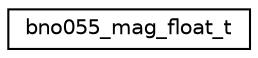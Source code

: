 digraph "Graphical Class Hierarchy"
{
  edge [fontname="Helvetica",fontsize="10",labelfontname="Helvetica",labelfontsize="10"];
  node [fontname="Helvetica",fontsize="10",shape=record];
  rankdir="LR";
  Node1 [label="bno055_mag_float_t",height=0.2,width=0.4,color="black", fillcolor="white", style="filled",URL="$structbno055__mag__float__t.html",tooltip="struct for Mag-output data of precision float "];
}
